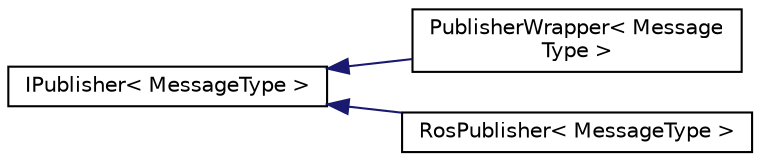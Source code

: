 digraph "Graphical Class Hierarchy"
{
 // LATEX_PDF_SIZE
  edge [fontname="Helvetica",fontsize="10",labelfontname="Helvetica",labelfontsize="10"];
  node [fontname="Helvetica",fontsize="10",shape=record];
  rankdir="LR";
  Node0 [label="IPublisher\< MessageType \>",height=0.2,width=0.4,color="black", fillcolor="white", style="filled",URL="$classIPublisher.html",tooltip="Interface of publisher."];
  Node0 -> Node1 [dir="back",color="midnightblue",fontsize="10",style="solid",fontname="Helvetica"];
  Node1 [label="PublisherWrapper\< Message\lType \>",height=0.2,width=0.4,color="black", fillcolor="white", style="filled",URL="$classPublisherWrapper.html",tooltip="Publisher wrapper that implements the methods from IPublisher."];
  Node0 -> Node2 [dir="back",color="midnightblue",fontsize="10",style="solid",fontname="Helvetica"];
  Node2 [label="RosPublisher\< MessageType \>",height=0.2,width=0.4,color="black", fillcolor="white", style="filled",URL="$classRosPublisher.html",tooltip="ROS Publisher class."];
}
